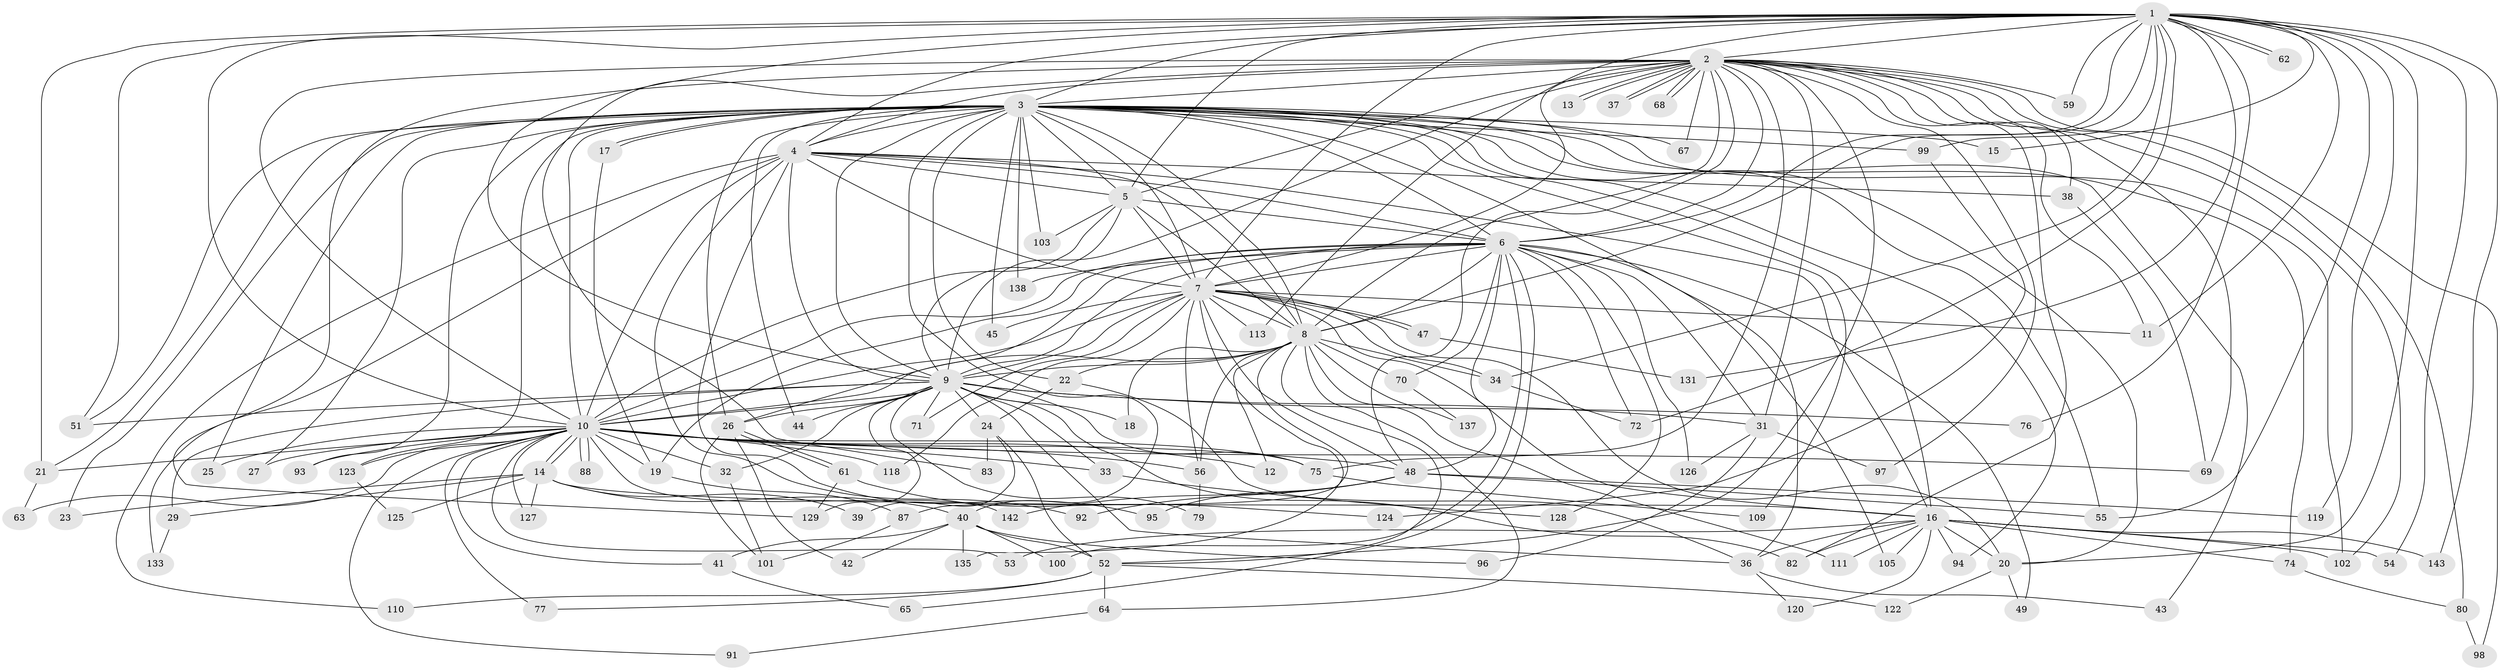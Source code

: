 // Generated by graph-tools (version 1.1) at 2025/51/02/27/25 19:51:51]
// undirected, 109 vertices, 269 edges
graph export_dot {
graph [start="1"]
  node [color=gray90,style=filled];
  1 [super="+114"];
  2 [super="+66"];
  3 [super="+106"];
  4 [super="+112"];
  5 [super="+28"];
  6;
  7 [super="+134"];
  8 [super="+73"];
  9 [super="+84"];
  10 [super="+50"];
  11;
  12;
  13;
  14 [super="+85"];
  15;
  16 [super="+139"];
  17;
  18 [super="+60"];
  19 [super="+104"];
  20 [super="+46"];
  21 [super="+30"];
  22 [super="+132"];
  23;
  24;
  25;
  26;
  27 [super="+78"];
  29;
  31 [super="+35"];
  32;
  33;
  34 [super="+116"];
  36 [super="+107"];
  37;
  38;
  39;
  40 [super="+90"];
  41;
  42;
  43;
  44;
  45;
  47;
  48 [super="+81"];
  49;
  51 [super="+57"];
  52 [super="+136"];
  53;
  54;
  55 [super="+130"];
  56 [super="+58"];
  59;
  61 [super="+140"];
  62;
  63;
  64;
  65;
  67;
  68;
  69 [super="+86"];
  70 [super="+108"];
  71;
  72 [super="+117"];
  74;
  75 [super="+89"];
  76;
  77;
  79;
  80;
  82 [super="+115"];
  83;
  87;
  88;
  91;
  92;
  93;
  94;
  95;
  96;
  97;
  98;
  99;
  100;
  101 [super="+141"];
  102 [super="+121"];
  103;
  105;
  109;
  110;
  111;
  113;
  118;
  119;
  120;
  122;
  123;
  124;
  125;
  126;
  127;
  128;
  129;
  131;
  133;
  135;
  137;
  138;
  142;
  143;
  1 -- 2;
  1 -- 3;
  1 -- 4;
  1 -- 5;
  1 -- 6;
  1 -- 7;
  1 -- 8;
  1 -- 9;
  1 -- 10;
  1 -- 11;
  1 -- 15;
  1 -- 21;
  1 -- 34;
  1 -- 51;
  1 -- 54;
  1 -- 55;
  1 -- 59;
  1 -- 62;
  1 -- 62;
  1 -- 72;
  1 -- 76;
  1 -- 99;
  1 -- 113;
  1 -- 119;
  1 -- 131;
  1 -- 143;
  1 -- 20;
  2 -- 3;
  2 -- 4;
  2 -- 5 [weight=2];
  2 -- 6;
  2 -- 7;
  2 -- 8;
  2 -- 9;
  2 -- 10;
  2 -- 11;
  2 -- 13;
  2 -- 13;
  2 -- 31;
  2 -- 37;
  2 -- 37;
  2 -- 38;
  2 -- 48;
  2 -- 59;
  2 -- 68;
  2 -- 68;
  2 -- 69;
  2 -- 75;
  2 -- 80;
  2 -- 83;
  2 -- 97;
  2 -- 98;
  2 -- 102;
  2 -- 129;
  2 -- 67;
  2 -- 82;
  2 -- 52;
  3 -- 4;
  3 -- 5;
  3 -- 6;
  3 -- 7;
  3 -- 8 [weight=2];
  3 -- 9 [weight=2];
  3 -- 10;
  3 -- 15;
  3 -- 16;
  3 -- 17;
  3 -- 17;
  3 -- 20;
  3 -- 22;
  3 -- 23;
  3 -- 25;
  3 -- 26;
  3 -- 27 [weight=2];
  3 -- 40;
  3 -- 43;
  3 -- 44;
  3 -- 45;
  3 -- 55;
  3 -- 67;
  3 -- 74;
  3 -- 93;
  3 -- 94;
  3 -- 99;
  3 -- 102;
  3 -- 103;
  3 -- 109;
  3 -- 123;
  3 -- 138;
  3 -- 51;
  3 -- 36;
  3 -- 21;
  4 -- 5;
  4 -- 6;
  4 -- 7;
  4 -- 8;
  4 -- 9;
  4 -- 10;
  4 -- 16;
  4 -- 38;
  4 -- 92;
  4 -- 95;
  4 -- 110 [weight=2];
  4 -- 133;
  5 -- 6;
  5 -- 7;
  5 -- 8;
  5 -- 9;
  5 -- 10;
  5 -- 103;
  6 -- 7;
  6 -- 8;
  6 -- 9;
  6 -- 10;
  6 -- 19;
  6 -- 26;
  6 -- 49;
  6 -- 65;
  6 -- 70;
  6 -- 72;
  6 -- 100;
  6 -- 105;
  6 -- 126;
  6 -- 128;
  6 -- 138;
  6 -- 48;
  6 -- 31;
  7 -- 8;
  7 -- 9;
  7 -- 10;
  7 -- 20;
  7 -- 34;
  7 -- 45;
  7 -- 47;
  7 -- 47;
  7 -- 48;
  7 -- 56;
  7 -- 71;
  7 -- 113;
  7 -- 118;
  7 -- 135;
  7 -- 11;
  7 -- 16;
  8 -- 9;
  8 -- 10;
  8 -- 12;
  8 -- 18;
  8 -- 22;
  8 -- 52;
  8 -- 56;
  8 -- 64;
  8 -- 70 [weight=2];
  8 -- 87;
  8 -- 111;
  8 -- 137;
  8 -- 34;
  9 -- 10;
  9 -- 18 [weight=2];
  9 -- 24;
  9 -- 29;
  9 -- 31;
  9 -- 32;
  9 -- 33;
  9 -- 36;
  9 -- 44;
  9 -- 51;
  9 -- 71;
  9 -- 76;
  9 -- 79;
  9 -- 82;
  9 -- 129;
  9 -- 26;
  9 -- 75;
  10 -- 12;
  10 -- 14;
  10 -- 14;
  10 -- 19;
  10 -- 21;
  10 -- 25;
  10 -- 27;
  10 -- 32;
  10 -- 33;
  10 -- 41;
  10 -- 53;
  10 -- 63;
  10 -- 75;
  10 -- 77;
  10 -- 88;
  10 -- 88;
  10 -- 91;
  10 -- 93;
  10 -- 118;
  10 -- 123;
  10 -- 127;
  10 -- 142;
  10 -- 48;
  10 -- 56;
  10 -- 69;
  14 -- 23;
  14 -- 29;
  14 -- 39;
  14 -- 40;
  14 -- 127;
  14 -- 16;
  14 -- 125;
  16 -- 36;
  16 -- 53;
  16 -- 54;
  16 -- 74;
  16 -- 82;
  16 -- 94;
  16 -- 105;
  16 -- 111;
  16 -- 120;
  16 -- 143;
  16 -- 20;
  16 -- 102;
  17 -- 19;
  19 -- 87;
  20 -- 49;
  20 -- 122;
  21 -- 63;
  22 -- 24;
  22 -- 36;
  24 -- 39;
  24 -- 52;
  24 -- 83;
  26 -- 42;
  26 -- 61;
  26 -- 61;
  26 -- 101;
  29 -- 133;
  31 -- 96;
  31 -- 97;
  31 -- 126;
  32 -- 101;
  33 -- 128;
  34 -- 72;
  36 -- 43;
  36 -- 120;
  38 -- 69;
  40 -- 41;
  40 -- 42;
  40 -- 100;
  40 -- 135;
  40 -- 52;
  40 -- 96;
  41 -- 65;
  47 -- 131;
  48 -- 92;
  48 -- 119;
  48 -- 142;
  48 -- 95;
  48 -- 55;
  52 -- 64;
  52 -- 77;
  52 -- 110;
  52 -- 122;
  56 -- 79;
  61 -- 124;
  61 -- 129;
  64 -- 91;
  70 -- 137;
  74 -- 80;
  75 -- 109;
  80 -- 98;
  87 -- 101;
  99 -- 124;
  123 -- 125;
}
